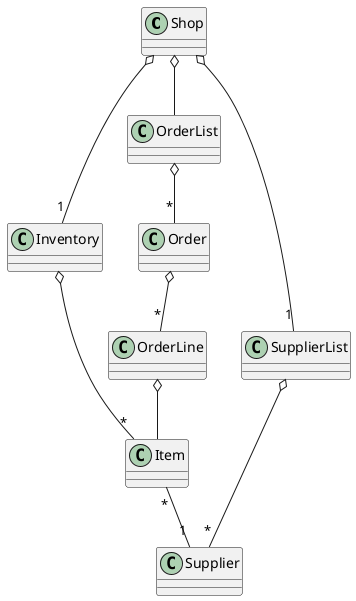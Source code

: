 @startuml Exercise_4

class Shop
class Inventory
class SupplierList
class Supplier
class Item

Shop o-- "1" Inventory
Inventory o-- "*" Item
Shop o-- "1" SupplierList
SupplierList o-- "*" Supplier
Item "*" -- "1" Supplier

class OrderLine
class Order
class OrderList

OrderList o-- "*" Order
Order o-- "*" OrderLine
OrderLine o-- Item
Shop o-- OrderList

' ' COMMENTED LINES NOT TO BE SHOWN IN UML
' abstract class FileManager
' class SupplierFM
' class ItemFM
' class OrderFM
' FileManager <|-- SupplierFM
' FileManager <|-- ItemFM
' FileManager <|-- OrderFM
' FileManager <.. Shop
' ItemFM o-- Item
' SupplierFM o-- Supplier
' OrderFM o-- Order

@enduml
